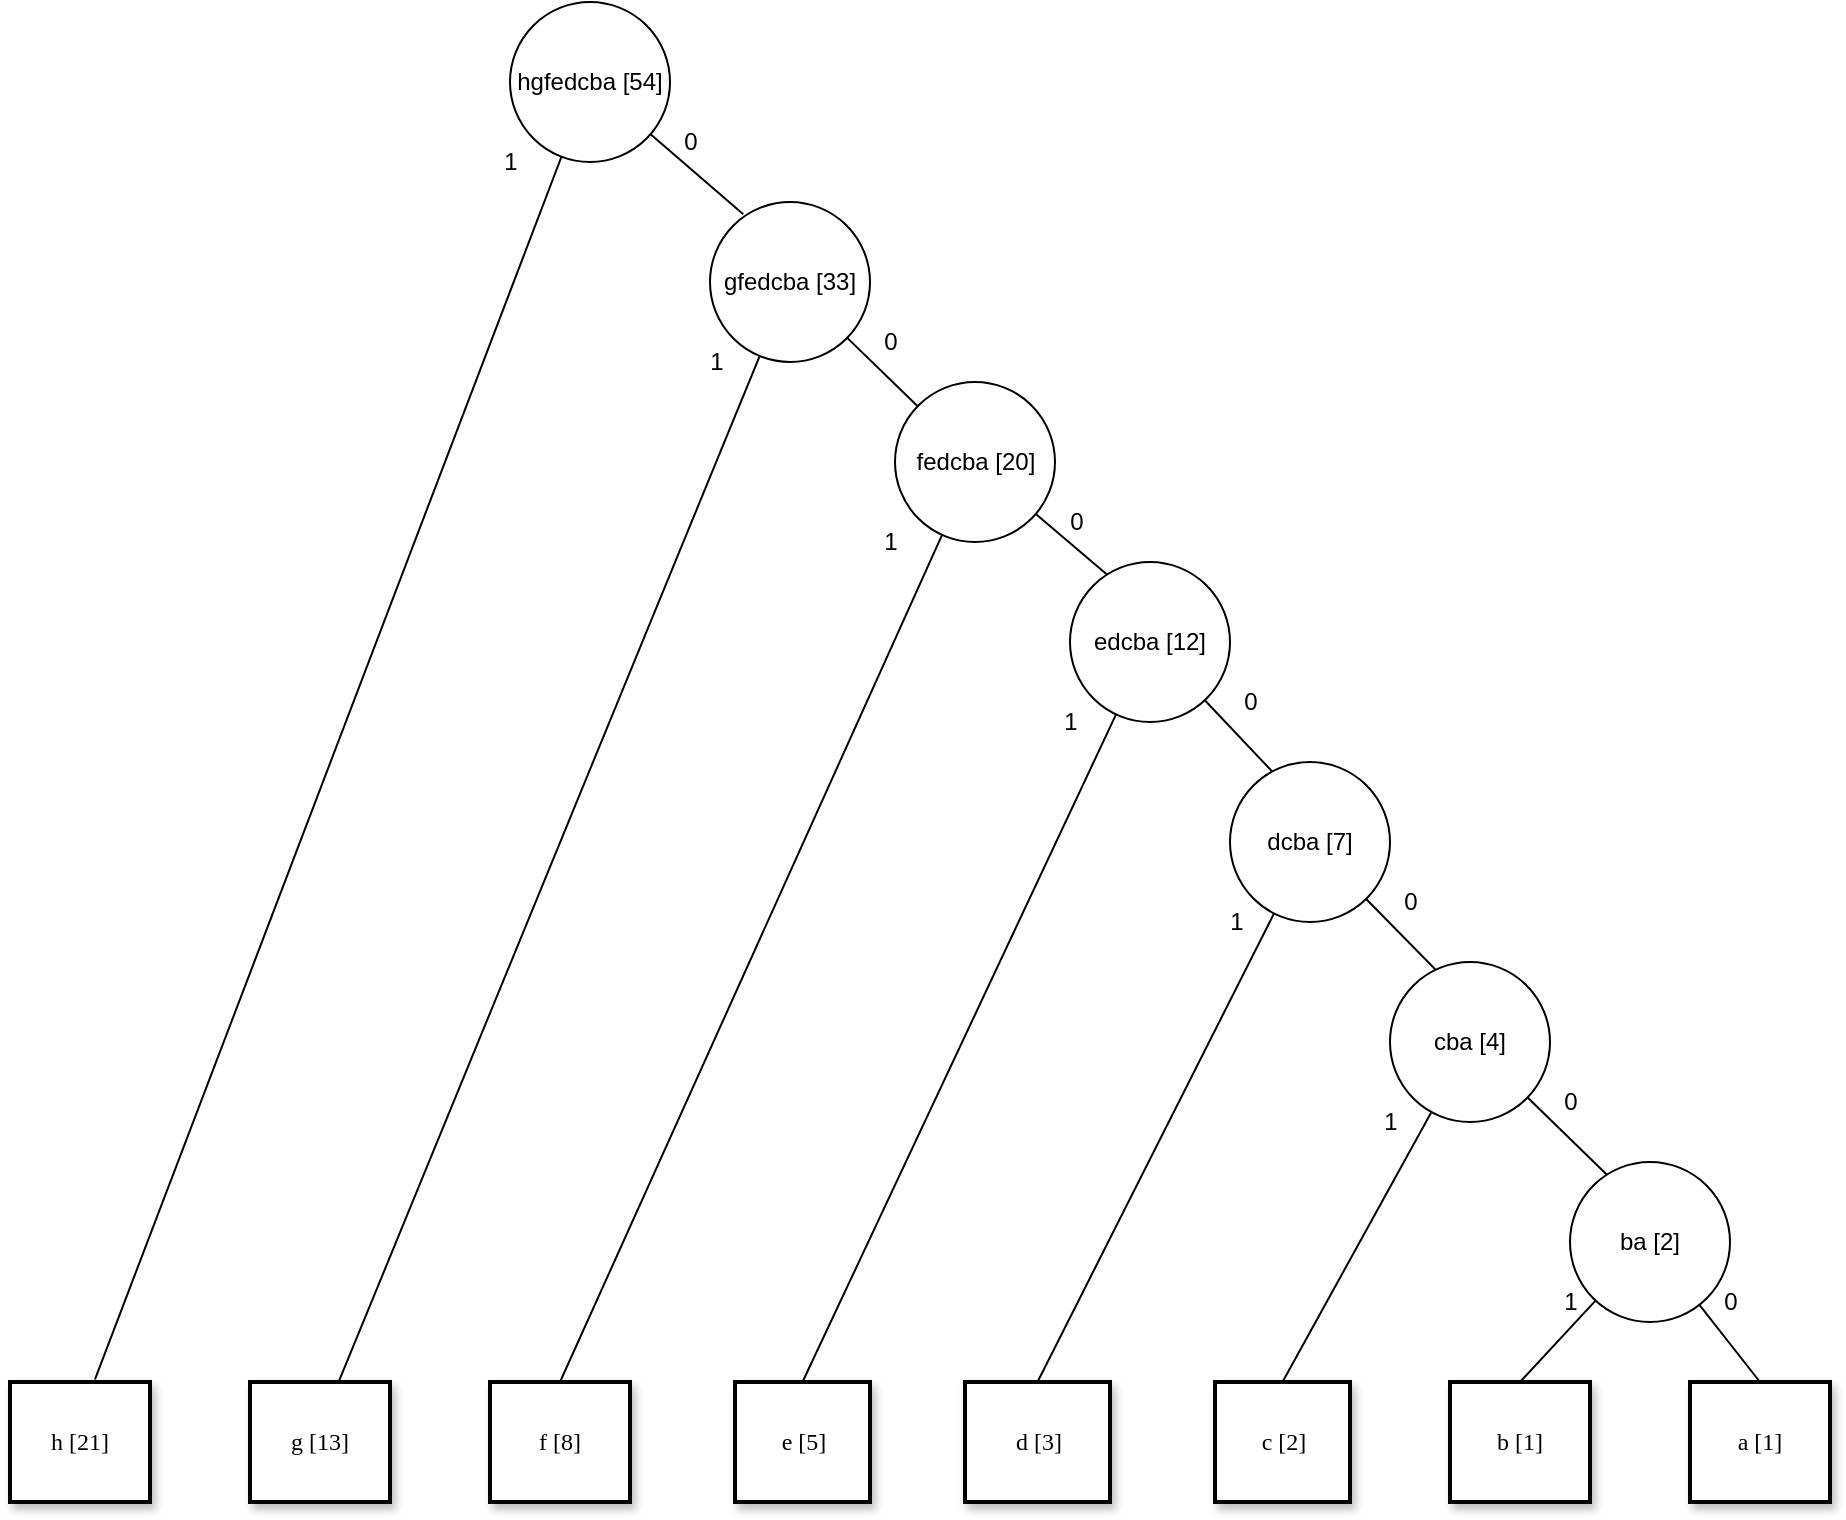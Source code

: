 <mxfile version="15.7.4" type="github">
  <diagram name="Page-1" id="10a91c8b-09ff-31b1-d368-03940ed4cc9e">
    <mxGraphModel dx="1422" dy="622" grid="1" gridSize="10" guides="1" tooltips="1" connect="1" arrows="1" fold="1" page="1" pageScale="1" pageWidth="1100" pageHeight="850" background="none" math="0" shadow="0">
      <root>
        <mxCell id="0" />
        <mxCell id="1" parent="0" />
        <mxCell id="62893188c0fa7362-11" value="a [1]" style="whiteSpace=wrap;html=1;rounded=0;shadow=1;labelBackgroundColor=none;strokeWidth=2;fontFamily=Verdana;fontSize=12;align=center;" parent="1" vertex="1">
          <mxGeometry x="1000" y="730" width="70" height="60" as="geometry" />
        </mxCell>
        <mxCell id="62893188c0fa7362-20" value="e [5]" style="whiteSpace=wrap;html=1;rounded=0;shadow=1;labelBackgroundColor=none;strokeWidth=2;fontFamily=Verdana;fontSize=12;align=center;" parent="1" vertex="1">
          <mxGeometry x="522.5" y="730" width="67.5" height="60" as="geometry" />
        </mxCell>
        <mxCell id="62893188c0fa7362-21" value="d [3]" style="whiteSpace=wrap;html=1;rounded=0;shadow=1;labelBackgroundColor=none;strokeWidth=2;fontFamily=Verdana;fontSize=12;align=center;" parent="1" vertex="1">
          <mxGeometry x="637.5" y="730" width="72.5" height="60" as="geometry" />
        </mxCell>
        <mxCell id="62893188c0fa7362-22" value="c [2]" style="whiteSpace=wrap;html=1;rounded=0;shadow=1;labelBackgroundColor=none;strokeWidth=2;fontFamily=Verdana;fontSize=12;align=center;" parent="1" vertex="1">
          <mxGeometry x="762.5" y="730" width="67.5" height="60" as="geometry" />
        </mxCell>
        <mxCell id="62893188c0fa7362-23" value="b [1]" style="whiteSpace=wrap;html=1;rounded=0;shadow=1;labelBackgroundColor=none;strokeWidth=2;fontFamily=Verdana;fontSize=12;align=center;" parent="1" vertex="1">
          <mxGeometry x="880" y="730" width="70" height="60" as="geometry" />
        </mxCell>
        <mxCell id="Y31iZVEO0cCtLpvdEjN2-1" value="f [8]" style="whiteSpace=wrap;html=1;rounded=0;shadow=1;labelBackgroundColor=none;strokeWidth=2;fontFamily=Verdana;fontSize=12;align=center;" vertex="1" parent="1">
          <mxGeometry x="400" y="730" width="70" height="60" as="geometry" />
        </mxCell>
        <mxCell id="Y31iZVEO0cCtLpvdEjN2-2" value="g [13]" style="whiteSpace=wrap;html=1;rounded=0;shadow=1;labelBackgroundColor=none;strokeWidth=2;fontFamily=Verdana;fontSize=12;align=center;" vertex="1" parent="1">
          <mxGeometry x="280" y="730" width="70" height="60" as="geometry" />
        </mxCell>
        <mxCell id="Y31iZVEO0cCtLpvdEjN2-19" style="edgeStyle=none;rounded=0;orthogonalLoop=1;jettySize=auto;html=1;entryX=0.229;entryY=0.077;entryDx=0;entryDy=0;entryPerimeter=0;endArrow=none;endFill=0;" edge="1" parent="1" source="Y31iZVEO0cCtLpvdEjN2-9" target="Y31iZVEO0cCtLpvdEjN2-10">
          <mxGeometry relative="1" as="geometry" />
        </mxCell>
        <mxCell id="Y31iZVEO0cCtLpvdEjN2-29" style="edgeStyle=none;rounded=0;orthogonalLoop=1;jettySize=auto;html=1;entryX=0.5;entryY=0;entryDx=0;entryDy=0;endArrow=none;endFill=0;" edge="1" parent="1" source="Y31iZVEO0cCtLpvdEjN2-9" target="Y31iZVEO0cCtLpvdEjN2-1">
          <mxGeometry relative="1" as="geometry" />
        </mxCell>
        <mxCell id="Y31iZVEO0cCtLpvdEjN2-9" value="fedcba [20]" style="ellipse;whiteSpace=wrap;html=1;aspect=fixed;" vertex="1" parent="1">
          <mxGeometry x="602.5" y="230" width="80" height="80" as="geometry" />
        </mxCell>
        <mxCell id="Y31iZVEO0cCtLpvdEjN2-20" style="edgeStyle=none;rounded=0;orthogonalLoop=1;jettySize=auto;html=1;entryX=0.304;entryY=0.102;entryDx=0;entryDy=0;entryPerimeter=0;endArrow=none;endFill=0;" edge="1" parent="1" source="Y31iZVEO0cCtLpvdEjN2-10" target="Y31iZVEO0cCtLpvdEjN2-11">
          <mxGeometry relative="1" as="geometry" />
        </mxCell>
        <mxCell id="Y31iZVEO0cCtLpvdEjN2-30" style="edgeStyle=none;rounded=0;orthogonalLoop=1;jettySize=auto;html=1;entryX=0.5;entryY=0;entryDx=0;entryDy=0;endArrow=none;endFill=0;" edge="1" parent="1" source="Y31iZVEO0cCtLpvdEjN2-10" target="62893188c0fa7362-20">
          <mxGeometry relative="1" as="geometry" />
        </mxCell>
        <mxCell id="Y31iZVEO0cCtLpvdEjN2-10" value="edcba [12]" style="ellipse;whiteSpace=wrap;html=1;aspect=fixed;" vertex="1" parent="1">
          <mxGeometry x="690" y="320" width="80" height="80" as="geometry" />
        </mxCell>
        <mxCell id="Y31iZVEO0cCtLpvdEjN2-21" style="edgeStyle=none;rounded=0;orthogonalLoop=1;jettySize=auto;html=1;entryX=0.313;entryY=0.077;entryDx=0;entryDy=0;entryPerimeter=0;endArrow=none;endFill=0;" edge="1" parent="1" source="Y31iZVEO0cCtLpvdEjN2-11" target="Y31iZVEO0cCtLpvdEjN2-12">
          <mxGeometry relative="1" as="geometry" />
        </mxCell>
        <mxCell id="Y31iZVEO0cCtLpvdEjN2-31" style="edgeStyle=none;rounded=0;orthogonalLoop=1;jettySize=auto;html=1;entryX=0.5;entryY=0;entryDx=0;entryDy=0;endArrow=none;endFill=0;" edge="1" parent="1" source="Y31iZVEO0cCtLpvdEjN2-11" target="62893188c0fa7362-21">
          <mxGeometry relative="1" as="geometry" />
        </mxCell>
        <mxCell id="Y31iZVEO0cCtLpvdEjN2-11" value="dcba [7]" style="ellipse;whiteSpace=wrap;html=1;aspect=fixed;" vertex="1" parent="1">
          <mxGeometry x="770" y="420" width="80" height="80" as="geometry" />
        </mxCell>
        <mxCell id="Y31iZVEO0cCtLpvdEjN2-22" style="edgeStyle=none;rounded=0;orthogonalLoop=1;jettySize=auto;html=1;entryX=0.25;entryY=0.098;entryDx=0;entryDy=0;entryPerimeter=0;endArrow=none;endFill=0;" edge="1" parent="1" source="Y31iZVEO0cCtLpvdEjN2-12" target="Y31iZVEO0cCtLpvdEjN2-13">
          <mxGeometry relative="1" as="geometry" />
        </mxCell>
        <mxCell id="Y31iZVEO0cCtLpvdEjN2-25" style="edgeStyle=none;rounded=0;orthogonalLoop=1;jettySize=auto;html=1;entryX=0.5;entryY=0;entryDx=0;entryDy=0;endArrow=none;endFill=0;" edge="1" parent="1" source="Y31iZVEO0cCtLpvdEjN2-12" target="62893188c0fa7362-22">
          <mxGeometry relative="1" as="geometry" />
        </mxCell>
        <mxCell id="Y31iZVEO0cCtLpvdEjN2-12" value="cba [4]" style="ellipse;whiteSpace=wrap;html=1;aspect=fixed;" vertex="1" parent="1">
          <mxGeometry x="850" y="520" width="80" height="80" as="geometry" />
        </mxCell>
        <mxCell id="Y31iZVEO0cCtLpvdEjN2-23" style="edgeStyle=none;rounded=0;orthogonalLoop=1;jettySize=auto;html=1;entryX=0.5;entryY=0;entryDx=0;entryDy=0;endArrow=none;endFill=0;" edge="1" parent="1" source="Y31iZVEO0cCtLpvdEjN2-13" target="62893188c0fa7362-11">
          <mxGeometry relative="1" as="geometry" />
        </mxCell>
        <mxCell id="Y31iZVEO0cCtLpvdEjN2-24" style="edgeStyle=none;rounded=0;orthogonalLoop=1;jettySize=auto;html=1;entryX=0.5;entryY=0;entryDx=0;entryDy=0;endArrow=none;endFill=0;" edge="1" parent="1" source="Y31iZVEO0cCtLpvdEjN2-13" target="62893188c0fa7362-23">
          <mxGeometry relative="1" as="geometry" />
        </mxCell>
        <mxCell id="Y31iZVEO0cCtLpvdEjN2-13" value="ba [2]" style="ellipse;whiteSpace=wrap;html=1;aspect=fixed;" vertex="1" parent="1">
          <mxGeometry x="940" y="620" width="80" height="80" as="geometry" />
        </mxCell>
        <mxCell id="Y31iZVEO0cCtLpvdEjN2-18" style="edgeStyle=none;rounded=0;orthogonalLoop=1;jettySize=auto;html=1;endArrow=none;endFill=0;" edge="1" parent="1" source="Y31iZVEO0cCtLpvdEjN2-14" target="Y31iZVEO0cCtLpvdEjN2-9">
          <mxGeometry relative="1" as="geometry" />
        </mxCell>
        <mxCell id="Y31iZVEO0cCtLpvdEjN2-27" style="edgeStyle=none;rounded=0;orthogonalLoop=1;jettySize=auto;html=1;entryX=0.631;entryY=0.006;entryDx=0;entryDy=0;entryPerimeter=0;endArrow=none;endFill=0;" edge="1" parent="1" source="Y31iZVEO0cCtLpvdEjN2-14" target="Y31iZVEO0cCtLpvdEjN2-2">
          <mxGeometry relative="1" as="geometry" />
        </mxCell>
        <mxCell id="Y31iZVEO0cCtLpvdEjN2-14" value="gfedcba [33]" style="ellipse;whiteSpace=wrap;html=1;aspect=fixed;" vertex="1" parent="1">
          <mxGeometry x="510" y="140" width="80" height="80" as="geometry" />
        </mxCell>
        <mxCell id="Y31iZVEO0cCtLpvdEjN2-15" value="h [21]" style="whiteSpace=wrap;html=1;rounded=0;shadow=1;labelBackgroundColor=none;strokeWidth=2;fontFamily=Verdana;fontSize=12;align=center;" vertex="1" parent="1">
          <mxGeometry x="160" y="730" width="70" height="60" as="geometry" />
        </mxCell>
        <mxCell id="Y31iZVEO0cCtLpvdEjN2-17" style="rounded=0;orthogonalLoop=1;jettySize=auto;html=1;entryX=0.208;entryY=0.077;entryDx=0;entryDy=0;entryPerimeter=0;endArrow=none;endFill=0;" edge="1" parent="1" source="Y31iZVEO0cCtLpvdEjN2-16" target="Y31iZVEO0cCtLpvdEjN2-14">
          <mxGeometry relative="1" as="geometry" />
        </mxCell>
        <mxCell id="Y31iZVEO0cCtLpvdEjN2-26" style="edgeStyle=none;rounded=0;orthogonalLoop=1;jettySize=auto;html=1;entryX=0.607;entryY=-0.022;entryDx=0;entryDy=0;entryPerimeter=0;endArrow=none;endFill=0;" edge="1" parent="1" source="Y31iZVEO0cCtLpvdEjN2-16" target="Y31iZVEO0cCtLpvdEjN2-15">
          <mxGeometry relative="1" as="geometry" />
        </mxCell>
        <mxCell id="Y31iZVEO0cCtLpvdEjN2-16" value="hgfedcba [54]" style="ellipse;whiteSpace=wrap;html=1;aspect=fixed;" vertex="1" parent="1">
          <mxGeometry x="410" y="40" width="80" height="80" as="geometry" />
        </mxCell>
        <mxCell id="Y31iZVEO0cCtLpvdEjN2-32" value="0" style="text;html=1;align=center;verticalAlign=middle;resizable=0;points=[];autosize=1;strokeColor=none;fillColor=none;" vertex="1" parent="1">
          <mxGeometry x="490" y="100" width="20" height="20" as="geometry" />
        </mxCell>
        <mxCell id="Y31iZVEO0cCtLpvdEjN2-33" value="0" style="text;html=1;align=center;verticalAlign=middle;resizable=0;points=[];autosize=1;strokeColor=none;fillColor=none;" vertex="1" parent="1">
          <mxGeometry x="590" y="200" width="20" height="20" as="geometry" />
        </mxCell>
        <mxCell id="Y31iZVEO0cCtLpvdEjN2-34" value="0" style="text;html=1;align=center;verticalAlign=middle;resizable=0;points=[];autosize=1;strokeColor=none;fillColor=none;" vertex="1" parent="1">
          <mxGeometry x="682.5" y="290" width="20" height="20" as="geometry" />
        </mxCell>
        <mxCell id="Y31iZVEO0cCtLpvdEjN2-35" value="0" style="text;html=1;align=center;verticalAlign=middle;resizable=0;points=[];autosize=1;strokeColor=none;fillColor=none;" vertex="1" parent="1">
          <mxGeometry x="770" y="380" width="20" height="20" as="geometry" />
        </mxCell>
        <mxCell id="Y31iZVEO0cCtLpvdEjN2-36" value="0" style="text;html=1;align=center;verticalAlign=middle;resizable=0;points=[];autosize=1;strokeColor=none;fillColor=none;" vertex="1" parent="1">
          <mxGeometry x="850" y="480" width="20" height="20" as="geometry" />
        </mxCell>
        <mxCell id="Y31iZVEO0cCtLpvdEjN2-37" value="0" style="text;html=1;align=center;verticalAlign=middle;resizable=0;points=[];autosize=1;strokeColor=none;fillColor=none;" vertex="1" parent="1">
          <mxGeometry x="930" y="580" width="20" height="20" as="geometry" />
        </mxCell>
        <mxCell id="Y31iZVEO0cCtLpvdEjN2-38" value="0" style="text;html=1;align=center;verticalAlign=middle;resizable=0;points=[];autosize=1;strokeColor=none;fillColor=none;" vertex="1" parent="1">
          <mxGeometry x="1010" y="680" width="20" height="20" as="geometry" />
        </mxCell>
        <mxCell id="Y31iZVEO0cCtLpvdEjN2-39" value="1" style="text;html=1;align=center;verticalAlign=middle;resizable=0;points=[];autosize=1;strokeColor=none;fillColor=none;" vertex="1" parent="1">
          <mxGeometry x="930" y="680" width="20" height="20" as="geometry" />
        </mxCell>
        <mxCell id="Y31iZVEO0cCtLpvdEjN2-40" value="1" style="text;html=1;align=center;verticalAlign=middle;resizable=0;points=[];autosize=1;strokeColor=none;fillColor=none;" vertex="1" parent="1">
          <mxGeometry x="840" y="590" width="20" height="20" as="geometry" />
        </mxCell>
        <mxCell id="Y31iZVEO0cCtLpvdEjN2-41" value="1" style="text;html=1;align=center;verticalAlign=middle;resizable=0;points=[];autosize=1;strokeColor=none;fillColor=none;" vertex="1" parent="1">
          <mxGeometry x="762.5" y="490" width="20" height="20" as="geometry" />
        </mxCell>
        <mxCell id="Y31iZVEO0cCtLpvdEjN2-42" value="1" style="text;html=1;align=center;verticalAlign=middle;resizable=0;points=[];autosize=1;strokeColor=none;fillColor=none;" vertex="1" parent="1">
          <mxGeometry x="680" y="390" width="20" height="20" as="geometry" />
        </mxCell>
        <mxCell id="Y31iZVEO0cCtLpvdEjN2-43" value="1" style="text;html=1;align=center;verticalAlign=middle;resizable=0;points=[];autosize=1;strokeColor=none;fillColor=none;" vertex="1" parent="1">
          <mxGeometry x="590" y="300" width="20" height="20" as="geometry" />
        </mxCell>
        <mxCell id="Y31iZVEO0cCtLpvdEjN2-44" value="1" style="text;html=1;align=center;verticalAlign=middle;resizable=0;points=[];autosize=1;strokeColor=none;fillColor=none;" vertex="1" parent="1">
          <mxGeometry x="502.5" y="210" width="20" height="20" as="geometry" />
        </mxCell>
        <mxCell id="Y31iZVEO0cCtLpvdEjN2-45" value="1" style="text;html=1;align=center;verticalAlign=middle;resizable=0;points=[];autosize=1;strokeColor=none;fillColor=none;" vertex="1" parent="1">
          <mxGeometry x="400" y="110" width="20" height="20" as="geometry" />
        </mxCell>
      </root>
    </mxGraphModel>
  </diagram>
</mxfile>
